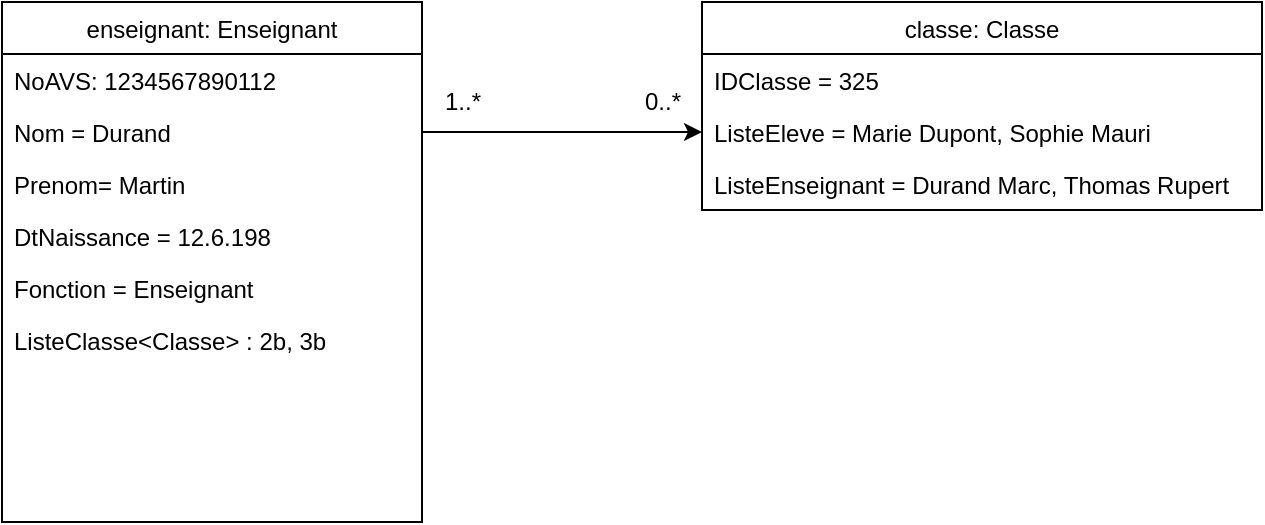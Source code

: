 <mxfile version="19.0.1" type="github">
  <diagram id="3a0nxQsb2NrP_ZYn0e9E" name="Page-1">
    <mxGraphModel dx="1337" dy="519" grid="1" gridSize="10" guides="1" tooltips="1" connect="1" arrows="1" fold="1" page="1" pageScale="1" pageWidth="827" pageHeight="1169" math="0" shadow="0">
      <root>
        <mxCell id="0" />
        <mxCell id="1" parent="0" />
        <mxCell id="_lx2fK4jtZUiU1-bpshM-1" value="enseignant: Enseignant" style="swimlane;fontStyle=0;childLayout=stackLayout;horizontal=1;startSize=26;fillColor=none;horizontalStack=0;resizeParent=1;resizeParentMax=0;resizeLast=0;collapsible=1;marginBottom=0;" vertex="1" parent="1">
          <mxGeometry x="180" y="130" width="210" height="260" as="geometry" />
        </mxCell>
        <mxCell id="_lx2fK4jtZUiU1-bpshM-2" value="NoAVS: 1234567890112" style="text;strokeColor=none;fillColor=none;align=left;verticalAlign=top;spacingLeft=4;spacingRight=4;overflow=hidden;rotatable=0;points=[[0,0.5],[1,0.5]];portConstraint=eastwest;" vertex="1" parent="_lx2fK4jtZUiU1-bpshM-1">
          <mxGeometry y="26" width="210" height="26" as="geometry" />
        </mxCell>
        <mxCell id="_lx2fK4jtZUiU1-bpshM-3" value="Nom = Durand" style="text;strokeColor=none;fillColor=none;align=left;verticalAlign=top;spacingLeft=4;spacingRight=4;overflow=hidden;rotatable=0;points=[[0,0.5],[1,0.5]];portConstraint=eastwest;" vertex="1" parent="_lx2fK4jtZUiU1-bpshM-1">
          <mxGeometry y="52" width="210" height="26" as="geometry" />
        </mxCell>
        <mxCell id="_lx2fK4jtZUiU1-bpshM-4" value="Prenom= Martin" style="text;strokeColor=none;fillColor=none;align=left;verticalAlign=top;spacingLeft=4;spacingRight=4;overflow=hidden;rotatable=0;points=[[0,0.5],[1,0.5]];portConstraint=eastwest;" vertex="1" parent="_lx2fK4jtZUiU1-bpshM-1">
          <mxGeometry y="78" width="210" height="26" as="geometry" />
        </mxCell>
        <mxCell id="_lx2fK4jtZUiU1-bpshM-9" value="DtNaissance = 12.6.198" style="text;strokeColor=none;fillColor=none;align=left;verticalAlign=top;spacingLeft=4;spacingRight=4;overflow=hidden;rotatable=0;points=[[0,0.5],[1,0.5]];portConstraint=eastwest;" vertex="1" parent="_lx2fK4jtZUiU1-bpshM-1">
          <mxGeometry y="104" width="210" height="26" as="geometry" />
        </mxCell>
        <mxCell id="_lx2fK4jtZUiU1-bpshM-10" value="Fonction = Enseignant" style="text;strokeColor=none;fillColor=none;align=left;verticalAlign=top;spacingLeft=4;spacingRight=4;overflow=hidden;rotatable=0;points=[[0,0.5],[1,0.5]];portConstraint=eastwest;" vertex="1" parent="_lx2fK4jtZUiU1-bpshM-1">
          <mxGeometry y="130" width="210" height="26" as="geometry" />
        </mxCell>
        <mxCell id="_lx2fK4jtZUiU1-bpshM-8" value="ListeClasse&lt;Classe&gt; : 2b, 3b" style="text;strokeColor=none;fillColor=none;align=left;verticalAlign=top;spacingLeft=4;spacingRight=4;overflow=hidden;rotatable=0;points=[[0,0.5],[1,0.5]];portConstraint=eastwest;" vertex="1" parent="_lx2fK4jtZUiU1-bpshM-1">
          <mxGeometry y="156" width="210" height="26" as="geometry" />
        </mxCell>
        <mxCell id="_lx2fK4jtZUiU1-bpshM-7" style="text;strokeColor=none;fillColor=none;align=left;verticalAlign=top;spacingLeft=4;spacingRight=4;overflow=hidden;rotatable=0;points=[[0,0.5],[1,0.5]];portConstraint=eastwest;" vertex="1" parent="_lx2fK4jtZUiU1-bpshM-1">
          <mxGeometry y="182" width="210" height="26" as="geometry" />
        </mxCell>
        <mxCell id="_lx2fK4jtZUiU1-bpshM-6" style="text;strokeColor=none;fillColor=none;align=left;verticalAlign=top;spacingLeft=4;spacingRight=4;overflow=hidden;rotatable=0;points=[[0,0.5],[1,0.5]];portConstraint=eastwest;" vertex="1" parent="_lx2fK4jtZUiU1-bpshM-1">
          <mxGeometry y="208" width="210" height="26" as="geometry" />
        </mxCell>
        <mxCell id="_lx2fK4jtZUiU1-bpshM-5" style="text;strokeColor=none;fillColor=none;align=left;verticalAlign=top;spacingLeft=4;spacingRight=4;overflow=hidden;rotatable=0;points=[[0,0.5],[1,0.5]];portConstraint=eastwest;" vertex="1" parent="_lx2fK4jtZUiU1-bpshM-1">
          <mxGeometry y="234" width="210" height="26" as="geometry" />
        </mxCell>
        <mxCell id="_lx2fK4jtZUiU1-bpshM-11" value="classe: Classe" style="swimlane;fontStyle=0;childLayout=stackLayout;horizontal=1;startSize=26;fillColor=none;horizontalStack=0;resizeParent=1;resizeParentMax=0;resizeLast=0;collapsible=1;marginBottom=0;" vertex="1" parent="1">
          <mxGeometry x="530" y="130" width="280" height="104" as="geometry" />
        </mxCell>
        <mxCell id="_lx2fK4jtZUiU1-bpshM-12" value="IDClasse = 325" style="text;strokeColor=none;fillColor=none;align=left;verticalAlign=top;spacingLeft=4;spacingRight=4;overflow=hidden;rotatable=0;points=[[0,0.5],[1,0.5]];portConstraint=eastwest;" vertex="1" parent="_lx2fK4jtZUiU1-bpshM-11">
          <mxGeometry y="26" width="280" height="26" as="geometry" />
        </mxCell>
        <mxCell id="_lx2fK4jtZUiU1-bpshM-13" value="ListeEleve = Marie Dupont, Sophie Mauri" style="text;strokeColor=none;fillColor=none;align=left;verticalAlign=top;spacingLeft=4;spacingRight=4;overflow=hidden;rotatable=0;points=[[0,0.5],[1,0.5]];portConstraint=eastwest;" vertex="1" parent="_lx2fK4jtZUiU1-bpshM-11">
          <mxGeometry y="52" width="280" height="26" as="geometry" />
        </mxCell>
        <mxCell id="_lx2fK4jtZUiU1-bpshM-14" value="ListeEnseignant = Durand Marc, Thomas Rupert" style="text;strokeColor=none;fillColor=none;align=left;verticalAlign=top;spacingLeft=4;spacingRight=4;overflow=hidden;rotatable=0;points=[[0,0.5],[1,0.5]];portConstraint=eastwest;" vertex="1" parent="_lx2fK4jtZUiU1-bpshM-11">
          <mxGeometry y="78" width="280" height="26" as="geometry" />
        </mxCell>
        <mxCell id="_lx2fK4jtZUiU1-bpshM-15" style="edgeStyle=orthogonalEdgeStyle;rounded=0;orthogonalLoop=1;jettySize=auto;html=1;entryX=0;entryY=0.5;entryDx=0;entryDy=0;" edge="1" parent="1" source="_lx2fK4jtZUiU1-bpshM-3" target="_lx2fK4jtZUiU1-bpshM-13">
          <mxGeometry relative="1" as="geometry" />
        </mxCell>
        <mxCell id="_lx2fK4jtZUiU1-bpshM-16" value="1..*" style="text;html=1;align=center;verticalAlign=middle;resizable=0;points=[];autosize=1;strokeColor=none;fillColor=none;" vertex="1" parent="1">
          <mxGeometry x="395" y="170" width="30" height="20" as="geometry" />
        </mxCell>
        <mxCell id="_lx2fK4jtZUiU1-bpshM-17" value="0..*" style="text;html=1;align=center;verticalAlign=middle;resizable=0;points=[];autosize=1;strokeColor=none;fillColor=none;" vertex="1" parent="1">
          <mxGeometry x="495" y="170" width="30" height="20" as="geometry" />
        </mxCell>
      </root>
    </mxGraphModel>
  </diagram>
</mxfile>
